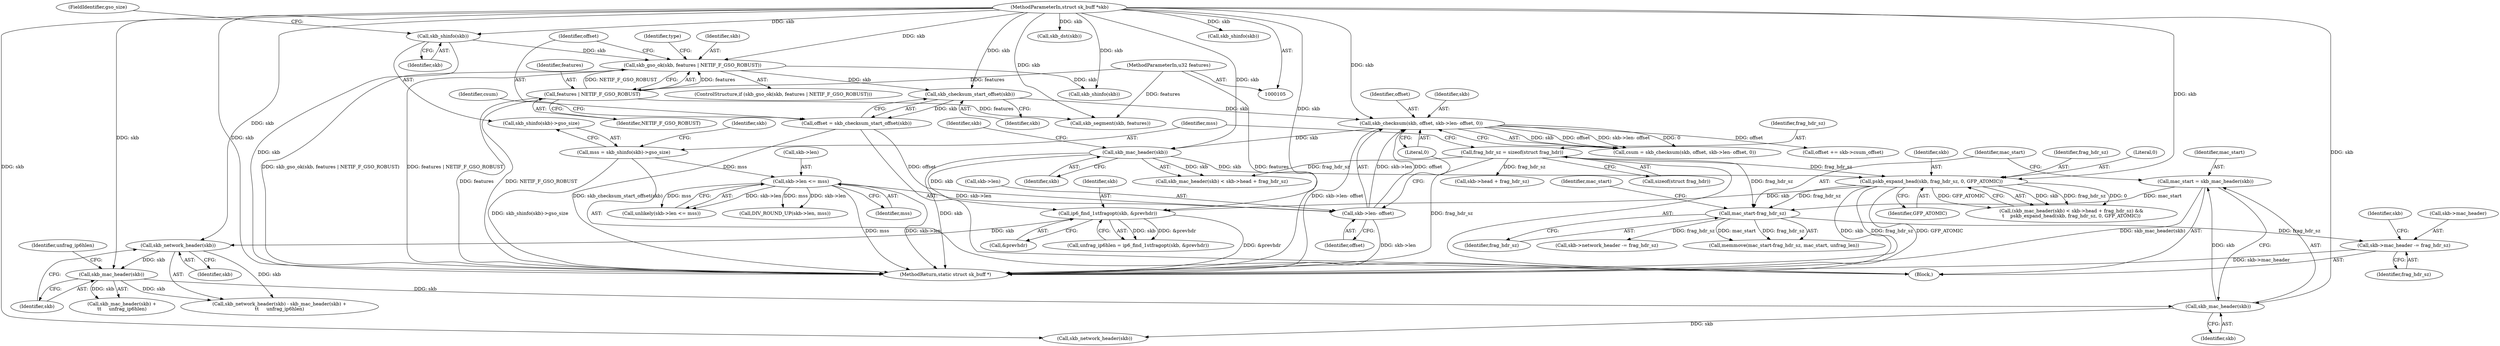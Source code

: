 digraph "0_linux_87c48fa3b4630905f98268dde838ee43626a060c_3@pointer" {
"1000270" [label="(Call,skb->mac_header -= frag_hdr_sz)"];
"1000265" [label="(Call,mac_start-frag_hdr_sz)"];
"1000260" [label="(Call,mac_start = skb_mac_header(skb))"];
"1000262" [label="(Call,skb_mac_header(skb))"];
"1000257" [label="(Call,skb_mac_header(skb))"];
"1000254" [label="(Call,skb_network_header(skb))"];
"1000239" [label="(Call,ip6_find_1stfragopt(skb, &prevhdr))"];
"1000224" [label="(Call,skb_mac_header(skb))"];
"1000191" [label="(Call,skb_checksum(skb, offset, skb->len- offset, 0))"];
"1000187" [label="(Call,skb_checksum_start_offset(skb))"];
"1000144" [label="(Call,skb_gso_ok(skb, features | NETIF_F_GSO_ROBUST))"];
"1000132" [label="(Call,skb_shinfo(skb))"];
"1000106" [label="(MethodParameterIn,struct sk_buff *skb)"];
"1000146" [label="(Call,features | NETIF_F_GSO_ROBUST)"];
"1000107" [label="(MethodParameterIn,u32 features)"];
"1000194" [label="(Call,skb->len- offset)"];
"1000137" [label="(Call,skb->len <= mss)"];
"1000129" [label="(Call,mss = skb_shinfo(skb)->gso_size)"];
"1000185" [label="(Call,offset = skb_checksum_start_offset(skb))"];
"1000231" [label="(Call,pskb_expand_head(skb, frag_hdr_sz, 0, GFP_ATOMIC))"];
"1000123" [label="(Call,frag_hdr_sz = sizeof(struct frag_hdr))"];
"1000285" [label="(Call,skb_network_header(skb))"];
"1000199" [label="(Literal,0)"];
"1000137" [label="(Call,skb->len <= mss)"];
"1000235" [label="(Identifier,GFP_ATOMIC)"];
"1000277" [label="(Identifier,skb)"];
"1000267" [label="(Identifier,frag_hdr_sz)"];
"1000241" [label="(Call,&prevhdr)"];
"1000263" [label="(Identifier,skb)"];
"1000223" [label="(Call,skb_mac_header(skb) < skb->head + frag_hdr_sz)"];
"1000232" [label="(Identifier,skb)"];
"1000107" [label="(MethodParameterIn,u32 features)"];
"1000124" [label="(Identifier,frag_hdr_sz)"];
"1000270" [label="(Call,skb->mac_header -= frag_hdr_sz)"];
"1000106" [label="(MethodParameterIn,struct sk_buff *skb)"];
"1000224" [label="(Call,skb_mac_header(skb))"];
"1000147" [label="(Identifier,features)"];
"1000255" [label="(Identifier,skb)"];
"1000194" [label="(Call,skb->len- offset)"];
"1000189" [label="(Call,csum = skb_checksum(skb, offset, skb->len- offset, 0))"];
"1000275" [label="(Call,skb->network_header -= frag_hdr_sz)"];
"1000261" [label="(Identifier,mac_start)"];
"1000225" [label="(Identifier,skb)"];
"1000239" [label="(Call,ip6_find_1stfragopt(skb, &prevhdr))"];
"1000265" [label="(Call,mac_start-frag_hdr_sz)"];
"1000131" [label="(Call,skb_shinfo(skb)->gso_size)"];
"1000123" [label="(Call,frag_hdr_sz = sizeof(struct frag_hdr))"];
"1000228" [label="(Identifier,skb)"];
"1000306" [label="(Call,skb_segment(skb, features))"];
"1000187" [label="(Call,skb_checksum_start_offset(skb))"];
"1000256" [label="(Call,skb_mac_header(skb) +\n\t\t     unfrag_ip6hlen)"];
"1000266" [label="(Identifier,mac_start)"];
"1000133" [label="(Identifier,skb)"];
"1000271" [label="(Call,skb->mac_header)"];
"1000191" [label="(Call,skb_checksum(skb, offset, skb->len- offset, 0))"];
"1000257" [label="(Call,skb_mac_header(skb))"];
"1000154" [label="(Call,skb_shinfo(skb))"];
"1000231" [label="(Call,pskb_expand_head(skb, frag_hdr_sz, 0, GFP_ATOMIC))"];
"1000132" [label="(Call,skb_shinfo(skb))"];
"1000302" [label="(Call,skb_dst(skb))"];
"1000254" [label="(Call,skb_network_header(skb))"];
"1000141" [label="(Identifier,mss)"];
"1000190" [label="(Identifier,csum)"];
"1000222" [label="(Call,(skb_mac_header(skb) < skb->head + frag_hdr_sz) &&\n\t    pskb_expand_head(skb, frag_hdr_sz, 0, GFP_ATOMIC))"];
"1000152" [label="(Identifier,type)"];
"1000260" [label="(Call,mac_start = skb_mac_header(skb))"];
"1000198" [label="(Identifier,offset)"];
"1000139" [label="(Identifier,skb)"];
"1000237" [label="(Call,unfrag_ip6hlen = ip6_find_1stfragopt(skb, &prevhdr))"];
"1000176" [label="(Call,DIV_ROUND_UP(skb->len, mss))"];
"1000193" [label="(Identifier,offset)"];
"1000253" [label="(Call,skb_network_header(skb) - skb_mac_header(skb) +\n\t\t     unfrag_ip6hlen)"];
"1000188" [label="(Identifier,skb)"];
"1000145" [label="(Identifier,skb)"];
"1000134" [label="(FieldIdentifier,gso_size)"];
"1000136" [label="(Call,unlikely(skb->len <= mss))"];
"1000192" [label="(Identifier,skb)"];
"1000240" [label="(Identifier,skb)"];
"1000233" [label="(Identifier,frag_hdr_sz)"];
"1000234" [label="(Literal,0)"];
"1000268" [label="(Identifier,mac_start)"];
"1000143" [label="(ControlStructure,if (skb_gso_ok(skb, features | NETIF_F_GSO_ROBUST)))"];
"1000264" [label="(Call,memmove(mac_start-frag_hdr_sz, mac_start, unfrag_len))"];
"1000262" [label="(Call,skb_mac_header(skb))"];
"1000129" [label="(Call,mss = skb_shinfo(skb)->gso_size)"];
"1000144" [label="(Call,skb_gso_ok(skb, features | NETIF_F_GSO_ROBUST))"];
"1000130" [label="(Identifier,mss)"];
"1000200" [label="(Call,offset += skb->csum_offset)"];
"1000146" [label="(Call,features | NETIF_F_GSO_ROBUST)"];
"1000108" [label="(Block,)"];
"1000125" [label="(Call,sizeof(struct frag_hdr))"];
"1000312" [label="(MethodReturn,static struct sk_buff *)"];
"1000195" [label="(Call,skb->len)"];
"1000185" [label="(Call,offset = skb_checksum_start_offset(skb))"];
"1000148" [label="(Identifier,NETIF_F_GSO_ROBUST)"];
"1000173" [label="(Call,skb_shinfo(skb))"];
"1000259" [label="(Identifier,unfrag_ip6hlen)"];
"1000274" [label="(Identifier,frag_hdr_sz)"];
"1000226" [label="(Call,skb->head + frag_hdr_sz)"];
"1000258" [label="(Identifier,skb)"];
"1000138" [label="(Call,skb->len)"];
"1000186" [label="(Identifier,offset)"];
"1000270" -> "1000108"  [label="AST: "];
"1000270" -> "1000274"  [label="CFG: "];
"1000271" -> "1000270"  [label="AST: "];
"1000274" -> "1000270"  [label="AST: "];
"1000277" -> "1000270"  [label="CFG: "];
"1000270" -> "1000312"  [label="DDG: skb->mac_header"];
"1000265" -> "1000270"  [label="DDG: frag_hdr_sz"];
"1000265" -> "1000264"  [label="AST: "];
"1000265" -> "1000267"  [label="CFG: "];
"1000266" -> "1000265"  [label="AST: "];
"1000267" -> "1000265"  [label="AST: "];
"1000268" -> "1000265"  [label="CFG: "];
"1000265" -> "1000264"  [label="DDG: mac_start"];
"1000265" -> "1000264"  [label="DDG: frag_hdr_sz"];
"1000260" -> "1000265"  [label="DDG: mac_start"];
"1000231" -> "1000265"  [label="DDG: frag_hdr_sz"];
"1000123" -> "1000265"  [label="DDG: frag_hdr_sz"];
"1000265" -> "1000275"  [label="DDG: frag_hdr_sz"];
"1000260" -> "1000108"  [label="AST: "];
"1000260" -> "1000262"  [label="CFG: "];
"1000261" -> "1000260"  [label="AST: "];
"1000262" -> "1000260"  [label="AST: "];
"1000266" -> "1000260"  [label="CFG: "];
"1000260" -> "1000312"  [label="DDG: skb_mac_header(skb)"];
"1000262" -> "1000260"  [label="DDG: skb"];
"1000262" -> "1000263"  [label="CFG: "];
"1000263" -> "1000262"  [label="AST: "];
"1000257" -> "1000262"  [label="DDG: skb"];
"1000106" -> "1000262"  [label="DDG: skb"];
"1000262" -> "1000285"  [label="DDG: skb"];
"1000257" -> "1000256"  [label="AST: "];
"1000257" -> "1000258"  [label="CFG: "];
"1000258" -> "1000257"  [label="AST: "];
"1000259" -> "1000257"  [label="CFG: "];
"1000257" -> "1000253"  [label="DDG: skb"];
"1000257" -> "1000256"  [label="DDG: skb"];
"1000254" -> "1000257"  [label="DDG: skb"];
"1000106" -> "1000257"  [label="DDG: skb"];
"1000254" -> "1000253"  [label="AST: "];
"1000254" -> "1000255"  [label="CFG: "];
"1000255" -> "1000254"  [label="AST: "];
"1000258" -> "1000254"  [label="CFG: "];
"1000254" -> "1000253"  [label="DDG: skb"];
"1000239" -> "1000254"  [label="DDG: skb"];
"1000106" -> "1000254"  [label="DDG: skb"];
"1000239" -> "1000237"  [label="AST: "];
"1000239" -> "1000241"  [label="CFG: "];
"1000240" -> "1000239"  [label="AST: "];
"1000241" -> "1000239"  [label="AST: "];
"1000237" -> "1000239"  [label="CFG: "];
"1000239" -> "1000312"  [label="DDG: &prevhdr"];
"1000239" -> "1000237"  [label="DDG: skb"];
"1000239" -> "1000237"  [label="DDG: &prevhdr"];
"1000224" -> "1000239"  [label="DDG: skb"];
"1000231" -> "1000239"  [label="DDG: skb"];
"1000106" -> "1000239"  [label="DDG: skb"];
"1000224" -> "1000223"  [label="AST: "];
"1000224" -> "1000225"  [label="CFG: "];
"1000225" -> "1000224"  [label="AST: "];
"1000228" -> "1000224"  [label="CFG: "];
"1000224" -> "1000312"  [label="DDG: skb"];
"1000224" -> "1000223"  [label="DDG: skb"];
"1000191" -> "1000224"  [label="DDG: skb"];
"1000106" -> "1000224"  [label="DDG: skb"];
"1000224" -> "1000231"  [label="DDG: skb"];
"1000191" -> "1000189"  [label="AST: "];
"1000191" -> "1000199"  [label="CFG: "];
"1000192" -> "1000191"  [label="AST: "];
"1000193" -> "1000191"  [label="AST: "];
"1000194" -> "1000191"  [label="AST: "];
"1000199" -> "1000191"  [label="AST: "];
"1000189" -> "1000191"  [label="CFG: "];
"1000191" -> "1000312"  [label="DDG: skb->len- offset"];
"1000191" -> "1000189"  [label="DDG: skb"];
"1000191" -> "1000189"  [label="DDG: offset"];
"1000191" -> "1000189"  [label="DDG: skb->len- offset"];
"1000191" -> "1000189"  [label="DDG: 0"];
"1000187" -> "1000191"  [label="DDG: skb"];
"1000106" -> "1000191"  [label="DDG: skb"];
"1000194" -> "1000191"  [label="DDG: offset"];
"1000194" -> "1000191"  [label="DDG: skb->len"];
"1000191" -> "1000200"  [label="DDG: offset"];
"1000187" -> "1000185"  [label="AST: "];
"1000187" -> "1000188"  [label="CFG: "];
"1000188" -> "1000187"  [label="AST: "];
"1000185" -> "1000187"  [label="CFG: "];
"1000187" -> "1000185"  [label="DDG: skb"];
"1000144" -> "1000187"  [label="DDG: skb"];
"1000106" -> "1000187"  [label="DDG: skb"];
"1000144" -> "1000143"  [label="AST: "];
"1000144" -> "1000146"  [label="CFG: "];
"1000145" -> "1000144"  [label="AST: "];
"1000146" -> "1000144"  [label="AST: "];
"1000152" -> "1000144"  [label="CFG: "];
"1000186" -> "1000144"  [label="CFG: "];
"1000144" -> "1000312"  [label="DDG: skb_gso_ok(skb, features | NETIF_F_GSO_ROBUST)"];
"1000144" -> "1000312"  [label="DDG: features | NETIF_F_GSO_ROBUST"];
"1000132" -> "1000144"  [label="DDG: skb"];
"1000106" -> "1000144"  [label="DDG: skb"];
"1000146" -> "1000144"  [label="DDG: features"];
"1000146" -> "1000144"  [label="DDG: NETIF_F_GSO_ROBUST"];
"1000144" -> "1000154"  [label="DDG: skb"];
"1000132" -> "1000131"  [label="AST: "];
"1000132" -> "1000133"  [label="CFG: "];
"1000133" -> "1000132"  [label="AST: "];
"1000134" -> "1000132"  [label="CFG: "];
"1000132" -> "1000312"  [label="DDG: skb"];
"1000106" -> "1000132"  [label="DDG: skb"];
"1000106" -> "1000105"  [label="AST: "];
"1000106" -> "1000312"  [label="DDG: skb"];
"1000106" -> "1000154"  [label="DDG: skb"];
"1000106" -> "1000173"  [label="DDG: skb"];
"1000106" -> "1000231"  [label="DDG: skb"];
"1000106" -> "1000285"  [label="DDG: skb"];
"1000106" -> "1000302"  [label="DDG: skb"];
"1000106" -> "1000306"  [label="DDG: skb"];
"1000146" -> "1000148"  [label="CFG: "];
"1000147" -> "1000146"  [label="AST: "];
"1000148" -> "1000146"  [label="AST: "];
"1000146" -> "1000312"  [label="DDG: NETIF_F_GSO_ROBUST"];
"1000146" -> "1000312"  [label="DDG: features"];
"1000107" -> "1000146"  [label="DDG: features"];
"1000146" -> "1000306"  [label="DDG: features"];
"1000107" -> "1000105"  [label="AST: "];
"1000107" -> "1000312"  [label="DDG: features"];
"1000107" -> "1000306"  [label="DDG: features"];
"1000194" -> "1000198"  [label="CFG: "];
"1000195" -> "1000194"  [label="AST: "];
"1000198" -> "1000194"  [label="AST: "];
"1000199" -> "1000194"  [label="CFG: "];
"1000194" -> "1000312"  [label="DDG: skb->len"];
"1000137" -> "1000194"  [label="DDG: skb->len"];
"1000185" -> "1000194"  [label="DDG: offset"];
"1000137" -> "1000136"  [label="AST: "];
"1000137" -> "1000141"  [label="CFG: "];
"1000138" -> "1000137"  [label="AST: "];
"1000141" -> "1000137"  [label="AST: "];
"1000136" -> "1000137"  [label="CFG: "];
"1000137" -> "1000312"  [label="DDG: mss"];
"1000137" -> "1000312"  [label="DDG: skb->len"];
"1000137" -> "1000136"  [label="DDG: skb->len"];
"1000137" -> "1000136"  [label="DDG: mss"];
"1000129" -> "1000137"  [label="DDG: mss"];
"1000137" -> "1000176"  [label="DDG: skb->len"];
"1000137" -> "1000176"  [label="DDG: mss"];
"1000129" -> "1000108"  [label="AST: "];
"1000129" -> "1000131"  [label="CFG: "];
"1000130" -> "1000129"  [label="AST: "];
"1000131" -> "1000129"  [label="AST: "];
"1000139" -> "1000129"  [label="CFG: "];
"1000129" -> "1000312"  [label="DDG: skb_shinfo(skb)->gso_size"];
"1000185" -> "1000108"  [label="AST: "];
"1000186" -> "1000185"  [label="AST: "];
"1000190" -> "1000185"  [label="CFG: "];
"1000185" -> "1000312"  [label="DDG: skb_checksum_start_offset(skb)"];
"1000231" -> "1000222"  [label="AST: "];
"1000231" -> "1000235"  [label="CFG: "];
"1000232" -> "1000231"  [label="AST: "];
"1000233" -> "1000231"  [label="AST: "];
"1000234" -> "1000231"  [label="AST: "];
"1000235" -> "1000231"  [label="AST: "];
"1000222" -> "1000231"  [label="CFG: "];
"1000231" -> "1000312"  [label="DDG: skb"];
"1000231" -> "1000312"  [label="DDG: frag_hdr_sz"];
"1000231" -> "1000312"  [label="DDG: GFP_ATOMIC"];
"1000231" -> "1000222"  [label="DDG: skb"];
"1000231" -> "1000222"  [label="DDG: frag_hdr_sz"];
"1000231" -> "1000222"  [label="DDG: 0"];
"1000231" -> "1000222"  [label="DDG: GFP_ATOMIC"];
"1000123" -> "1000231"  [label="DDG: frag_hdr_sz"];
"1000123" -> "1000108"  [label="AST: "];
"1000123" -> "1000125"  [label="CFG: "];
"1000124" -> "1000123"  [label="AST: "];
"1000125" -> "1000123"  [label="AST: "];
"1000130" -> "1000123"  [label="CFG: "];
"1000123" -> "1000312"  [label="DDG: frag_hdr_sz"];
"1000123" -> "1000223"  [label="DDG: frag_hdr_sz"];
"1000123" -> "1000226"  [label="DDG: frag_hdr_sz"];
}
